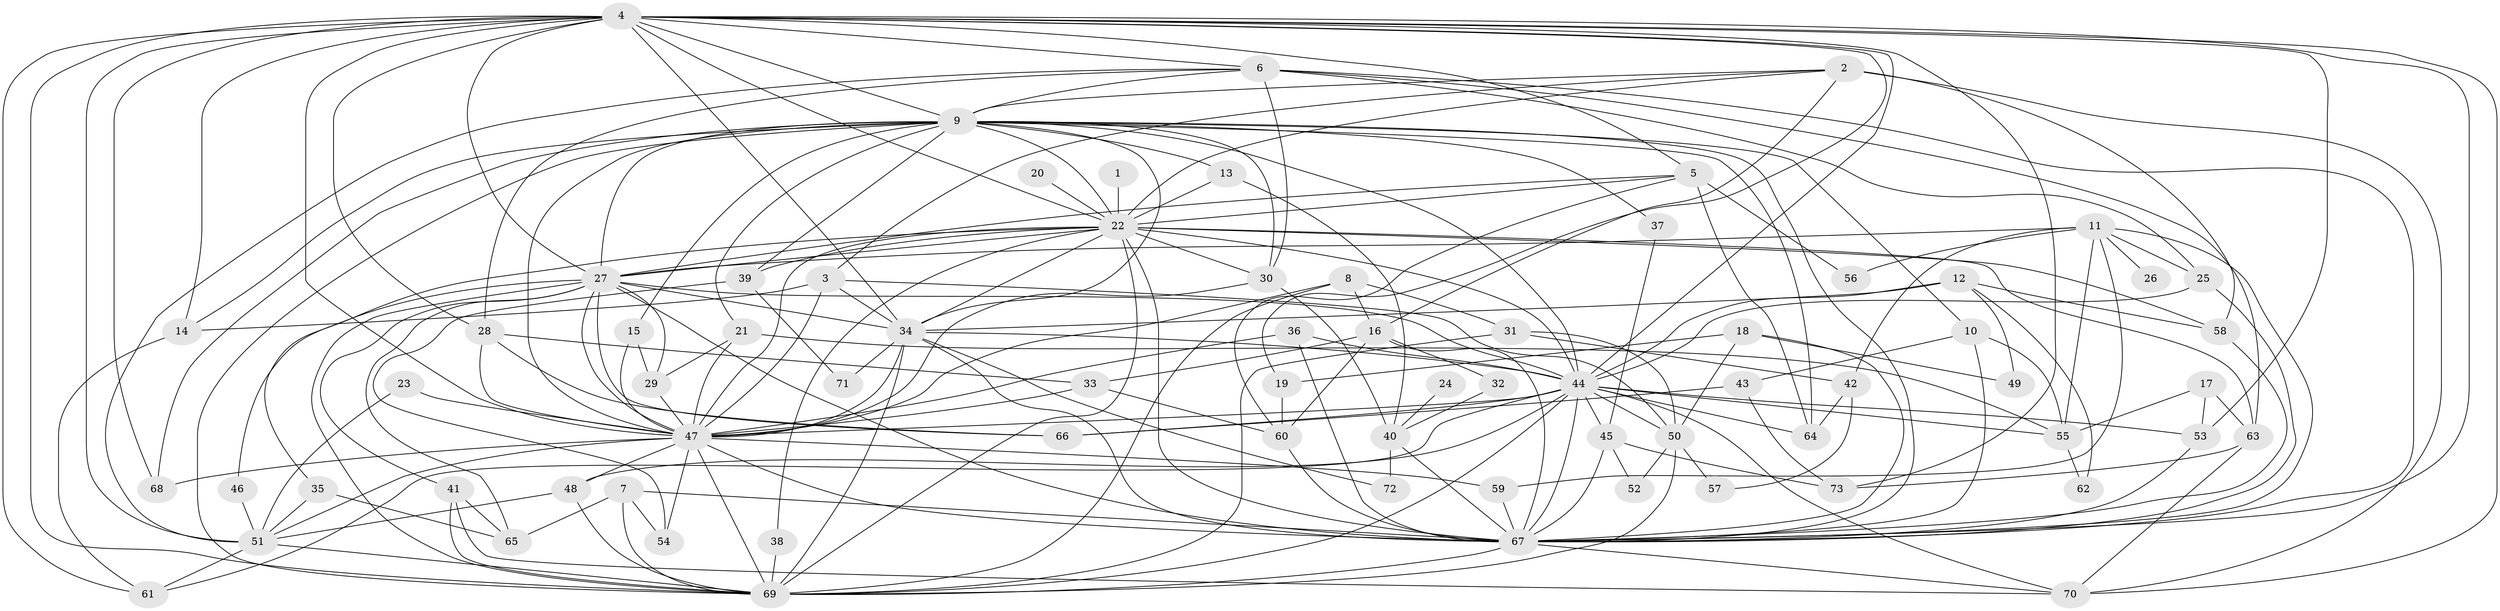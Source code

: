 // original degree distribution, {15: 0.00684931506849315, 23: 0.0136986301369863, 18: 0.00684931506849315, 16: 0.00684931506849315, 27: 0.00684931506849315, 20: 0.00684931506849315, 28: 0.00684931506849315, 22: 0.00684931506849315, 33: 0.00684931506849315, 8: 0.00684931506849315, 4: 0.11643835616438356, 9: 0.0136986301369863, 2: 0.5273972602739726, 6: 0.02054794520547945, 3: 0.15753424657534246, 10: 0.00684931506849315, 5: 0.0684931506849315, 7: 0.0136986301369863}
// Generated by graph-tools (version 1.1) at 2025/01/03/09/25 03:01:12]
// undirected, 73 vertices, 206 edges
graph export_dot {
graph [start="1"]
  node [color=gray90,style=filled];
  1;
  2;
  3;
  4;
  5;
  6;
  7;
  8;
  9;
  10;
  11;
  12;
  13;
  14;
  15;
  16;
  17;
  18;
  19;
  20;
  21;
  22;
  23;
  24;
  25;
  26;
  27;
  28;
  29;
  30;
  31;
  32;
  33;
  34;
  35;
  36;
  37;
  38;
  39;
  40;
  41;
  42;
  43;
  44;
  45;
  46;
  47;
  48;
  49;
  50;
  51;
  52;
  53;
  54;
  55;
  56;
  57;
  58;
  59;
  60;
  61;
  62;
  63;
  64;
  65;
  66;
  67;
  68;
  69;
  70;
  71;
  72;
  73;
  1 -- 22 [weight=1.0];
  2 -- 3 [weight=1.0];
  2 -- 9 [weight=1.0];
  2 -- 16 [weight=1.0];
  2 -- 22 [weight=1.0];
  2 -- 58 [weight=1.0];
  2 -- 70 [weight=1.0];
  3 -- 14 [weight=1.0];
  3 -- 34 [weight=1.0];
  3 -- 47 [weight=1.0];
  3 -- 50 [weight=1.0];
  4 -- 5 [weight=1.0];
  4 -- 6 [weight=1.0];
  4 -- 9 [weight=2.0];
  4 -- 14 [weight=1.0];
  4 -- 19 [weight=1.0];
  4 -- 22 [weight=1.0];
  4 -- 27 [weight=2.0];
  4 -- 28 [weight=1.0];
  4 -- 34 [weight=1.0];
  4 -- 44 [weight=1.0];
  4 -- 47 [weight=2.0];
  4 -- 51 [weight=1.0];
  4 -- 53 [weight=2.0];
  4 -- 61 [weight=1.0];
  4 -- 67 [weight=1.0];
  4 -- 68 [weight=1.0];
  4 -- 69 [weight=1.0];
  4 -- 70 [weight=1.0];
  4 -- 73 [weight=1.0];
  5 -- 22 [weight=1.0];
  5 -- 27 [weight=1.0];
  5 -- 56 [weight=1.0];
  5 -- 60 [weight=1.0];
  5 -- 64 [weight=1.0];
  6 -- 9 [weight=1.0];
  6 -- 25 [weight=1.0];
  6 -- 28 [weight=1.0];
  6 -- 30 [weight=1.0];
  6 -- 51 [weight=1.0];
  6 -- 63 [weight=1.0];
  6 -- 67 [weight=1.0];
  7 -- 54 [weight=1.0];
  7 -- 65 [weight=1.0];
  7 -- 67 [weight=2.0];
  7 -- 69 [weight=1.0];
  8 -- 16 [weight=1.0];
  8 -- 31 [weight=1.0];
  8 -- 47 [weight=1.0];
  8 -- 69 [weight=1.0];
  9 -- 10 [weight=1.0];
  9 -- 13 [weight=1.0];
  9 -- 14 [weight=1.0];
  9 -- 15 [weight=1.0];
  9 -- 21 [weight=1.0];
  9 -- 22 [weight=3.0];
  9 -- 27 [weight=2.0];
  9 -- 30 [weight=1.0];
  9 -- 34 [weight=3.0];
  9 -- 37 [weight=1.0];
  9 -- 39 [weight=1.0];
  9 -- 44 [weight=2.0];
  9 -- 47 [weight=3.0];
  9 -- 64 [weight=1.0];
  9 -- 67 [weight=2.0];
  9 -- 68 [weight=1.0];
  9 -- 69 [weight=3.0];
  10 -- 43 [weight=1.0];
  10 -- 55 [weight=1.0];
  10 -- 67 [weight=1.0];
  11 -- 25 [weight=1.0];
  11 -- 26 [weight=1.0];
  11 -- 27 [weight=1.0];
  11 -- 42 [weight=1.0];
  11 -- 55 [weight=1.0];
  11 -- 56 [weight=1.0];
  11 -- 59 [weight=1.0];
  11 -- 67 [weight=1.0];
  12 -- 34 [weight=1.0];
  12 -- 44 [weight=1.0];
  12 -- 49 [weight=1.0];
  12 -- 58 [weight=1.0];
  12 -- 62 [weight=1.0];
  13 -- 22 [weight=1.0];
  13 -- 40 [weight=1.0];
  14 -- 61 [weight=1.0];
  15 -- 29 [weight=1.0];
  15 -- 47 [weight=1.0];
  16 -- 32 [weight=1.0];
  16 -- 33 [weight=1.0];
  16 -- 60 [weight=1.0];
  16 -- 67 [weight=1.0];
  17 -- 53 [weight=1.0];
  17 -- 55 [weight=1.0];
  17 -- 63 [weight=1.0];
  18 -- 19 [weight=1.0];
  18 -- 49 [weight=1.0];
  18 -- 50 [weight=1.0];
  18 -- 67 [weight=1.0];
  19 -- 60 [weight=1.0];
  20 -- 22 [weight=1.0];
  21 -- 29 [weight=1.0];
  21 -- 47 [weight=1.0];
  21 -- 55 [weight=1.0];
  22 -- 27 [weight=2.0];
  22 -- 30 [weight=1.0];
  22 -- 34 [weight=1.0];
  22 -- 35 [weight=1.0];
  22 -- 38 [weight=1.0];
  22 -- 39 [weight=1.0];
  22 -- 44 [weight=1.0];
  22 -- 47 [weight=1.0];
  22 -- 58 [weight=1.0];
  22 -- 63 [weight=1.0];
  22 -- 67 [weight=3.0];
  22 -- 69 [weight=2.0];
  23 -- 47 [weight=1.0];
  23 -- 51 [weight=1.0];
  24 -- 40 [weight=1.0];
  25 -- 44 [weight=1.0];
  25 -- 67 [weight=1.0];
  27 -- 29 [weight=1.0];
  27 -- 34 [weight=1.0];
  27 -- 41 [weight=1.0];
  27 -- 44 [weight=2.0];
  27 -- 46 [weight=1.0];
  27 -- 47 [weight=1.0];
  27 -- 65 [weight=1.0];
  27 -- 66 [weight=1.0];
  27 -- 67 [weight=2.0];
  27 -- 69 [weight=1.0];
  28 -- 33 [weight=1.0];
  28 -- 47 [weight=1.0];
  28 -- 66 [weight=1.0];
  29 -- 47 [weight=1.0];
  30 -- 40 [weight=1.0];
  30 -- 47 [weight=1.0];
  31 -- 42 [weight=1.0];
  31 -- 50 [weight=1.0];
  31 -- 69 [weight=1.0];
  32 -- 40 [weight=1.0];
  33 -- 47 [weight=1.0];
  33 -- 60 [weight=1.0];
  34 -- 44 [weight=1.0];
  34 -- 47 [weight=1.0];
  34 -- 67 [weight=1.0];
  34 -- 69 [weight=1.0];
  34 -- 71 [weight=2.0];
  34 -- 72 [weight=1.0];
  35 -- 51 [weight=1.0];
  35 -- 65 [weight=1.0];
  36 -- 44 [weight=1.0];
  36 -- 47 [weight=1.0];
  36 -- 67 [weight=1.0];
  37 -- 45 [weight=1.0];
  38 -- 69 [weight=1.0];
  39 -- 54 [weight=1.0];
  39 -- 71 [weight=1.0];
  40 -- 67 [weight=1.0];
  40 -- 72 [weight=1.0];
  41 -- 65 [weight=1.0];
  41 -- 69 [weight=1.0];
  41 -- 70 [weight=1.0];
  42 -- 57 [weight=1.0];
  42 -- 64 [weight=1.0];
  43 -- 66 [weight=1.0];
  43 -- 73 [weight=1.0];
  44 -- 45 [weight=1.0];
  44 -- 47 [weight=1.0];
  44 -- 48 [weight=1.0];
  44 -- 50 [weight=1.0];
  44 -- 53 [weight=1.0];
  44 -- 55 [weight=1.0];
  44 -- 61 [weight=1.0];
  44 -- 64 [weight=1.0];
  44 -- 66 [weight=1.0];
  44 -- 67 [weight=1.0];
  44 -- 69 [weight=2.0];
  44 -- 70 [weight=1.0];
  45 -- 52 [weight=1.0];
  45 -- 67 [weight=3.0];
  45 -- 73 [weight=1.0];
  46 -- 51 [weight=2.0];
  47 -- 48 [weight=1.0];
  47 -- 51 [weight=1.0];
  47 -- 54 [weight=1.0];
  47 -- 59 [weight=1.0];
  47 -- 67 [weight=2.0];
  47 -- 68 [weight=1.0];
  47 -- 69 [weight=2.0];
  48 -- 51 [weight=1.0];
  48 -- 69 [weight=1.0];
  50 -- 52 [weight=1.0];
  50 -- 57 [weight=1.0];
  50 -- 69 [weight=1.0];
  51 -- 61 [weight=1.0];
  51 -- 69 [weight=1.0];
  53 -- 67 [weight=1.0];
  55 -- 62 [weight=1.0];
  58 -- 67 [weight=1.0];
  59 -- 67 [weight=1.0];
  60 -- 67 [weight=1.0];
  63 -- 70 [weight=1.0];
  63 -- 73 [weight=1.0];
  67 -- 69 [weight=2.0];
  67 -- 70 [weight=1.0];
}
